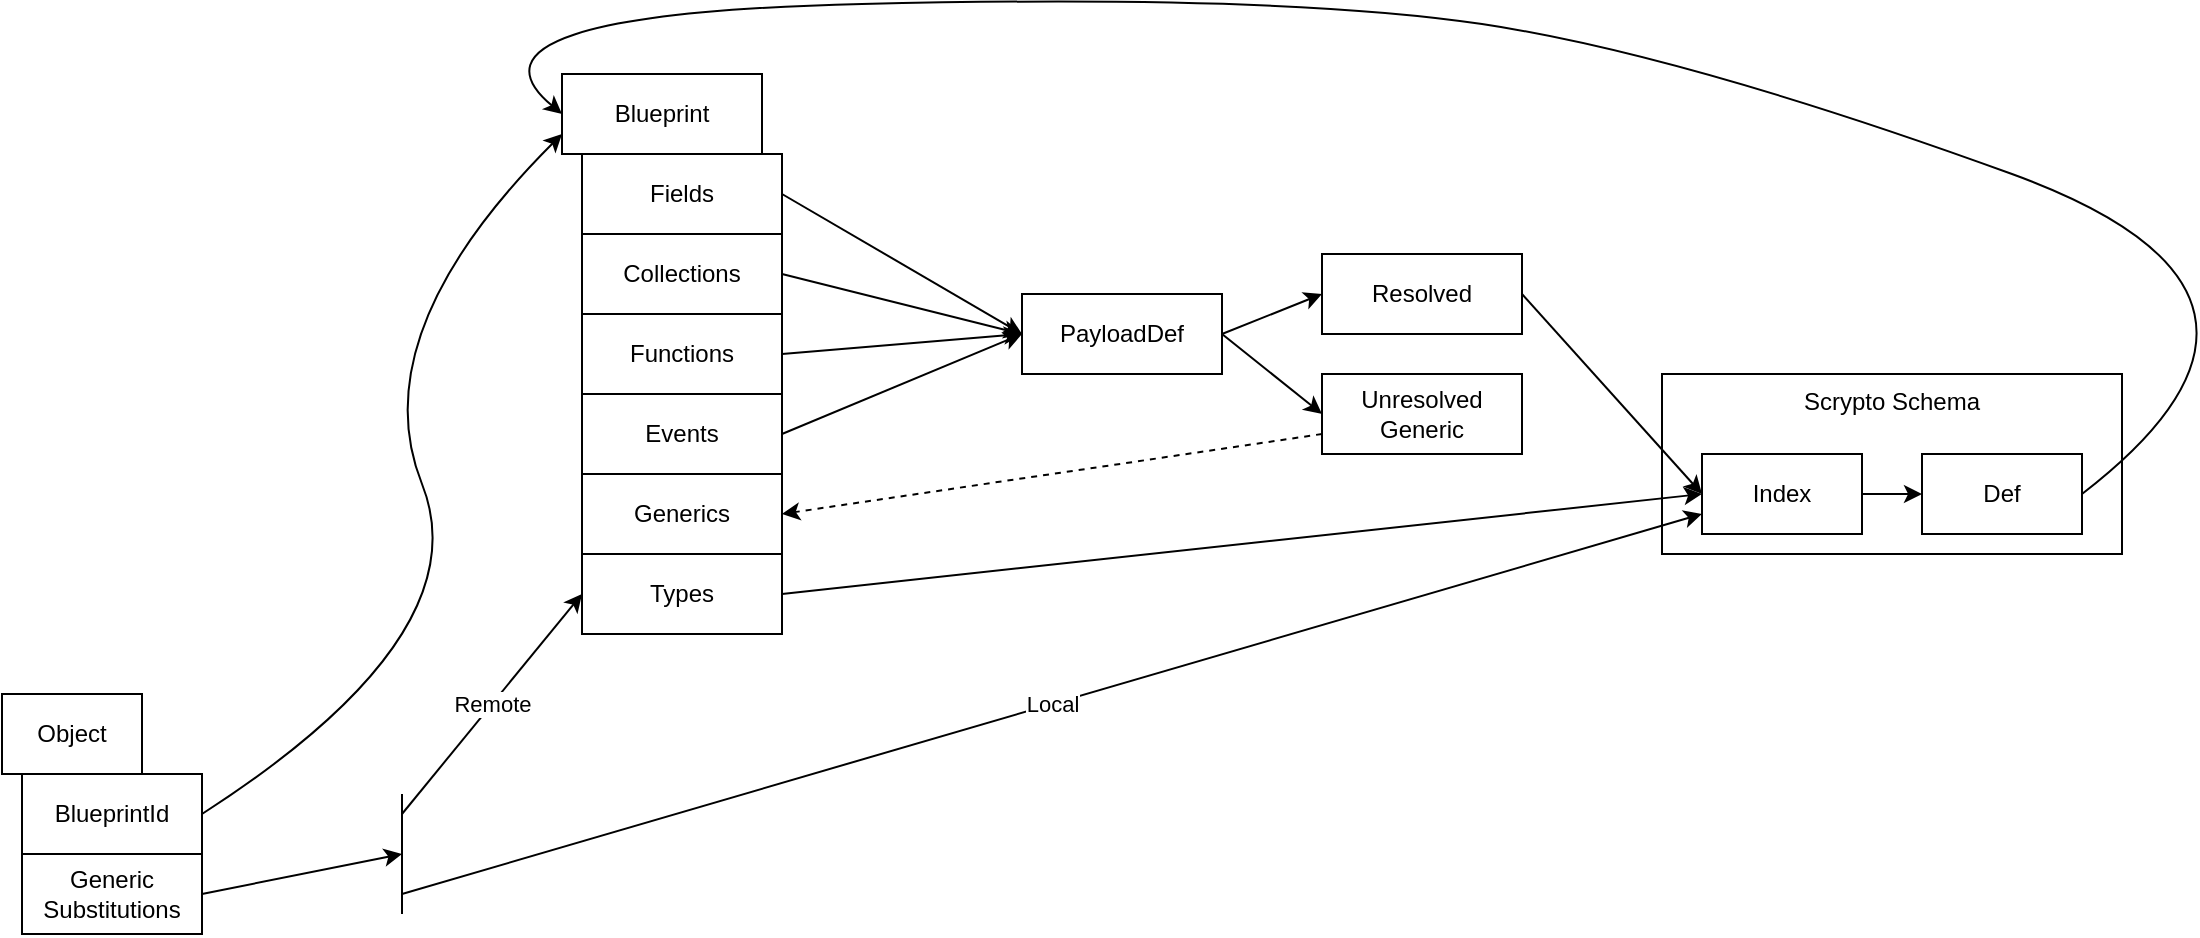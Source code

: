 <mxfile version="24.3.1" type="google">
  <diagram name="Page-1" id="K3zu9Fq5vbU7TkFcwj57">
    <mxGraphModel grid="1" page="1" gridSize="10" guides="1" tooltips="1" connect="1" arrows="1" fold="1" pageScale="1" pageWidth="850" pageHeight="1100" math="0" shadow="0">
      <root>
        <mxCell id="0" />
        <mxCell id="1" parent="0" />
        <mxCell id="r_mEQ7hEMQDZvbqJmg3H-1" value="Fields" style="rounded=0;whiteSpace=wrap;html=1;" vertex="1" parent="1">
          <mxGeometry x="220" y="240" width="100" height="40" as="geometry" />
        </mxCell>
        <mxCell id="r_mEQ7hEMQDZvbqJmg3H-2" value="Collections" style="rounded=0;whiteSpace=wrap;html=1;" vertex="1" parent="1">
          <mxGeometry x="220" y="280" width="100" height="40" as="geometry" />
        </mxCell>
        <mxCell id="r_mEQ7hEMQDZvbqJmg3H-3" value="Functions" style="rounded=0;whiteSpace=wrap;html=1;" vertex="1" parent="1">
          <mxGeometry x="220" y="320" width="100" height="40" as="geometry" />
        </mxCell>
        <mxCell id="r_mEQ7hEMQDZvbqJmg3H-4" value="Events" style="rounded=0;whiteSpace=wrap;html=1;" vertex="1" parent="1">
          <mxGeometry x="220" y="360" width="100" height="40" as="geometry" />
        </mxCell>
        <mxCell id="r_mEQ7hEMQDZvbqJmg3H-5" value="Generics" style="rounded=0;whiteSpace=wrap;html=1;" vertex="1" parent="1">
          <mxGeometry x="220" y="400" width="100" height="40" as="geometry" />
        </mxCell>
        <mxCell id="r_mEQ7hEMQDZvbqJmg3H-6" value="Types" style="rounded=0;whiteSpace=wrap;html=1;" vertex="1" parent="1">
          <mxGeometry x="220" y="440" width="100" height="40" as="geometry" />
        </mxCell>
        <mxCell id="r_mEQ7hEMQDZvbqJmg3H-7" value="PayloadDef" style="rounded=0;whiteSpace=wrap;html=1;" vertex="1" parent="1">
          <mxGeometry x="440" y="310" width="100" height="40" as="geometry" />
        </mxCell>
        <mxCell id="r_mEQ7hEMQDZvbqJmg3H-8" value="" style="endArrow=classic;html=1;rounded=0;exitX=1;exitY=0.5;exitDx=0;exitDy=0;entryX=0;entryY=0.5;entryDx=0;entryDy=0;" edge="1" parent="1" source="r_mEQ7hEMQDZvbqJmg3H-1" target="r_mEQ7hEMQDZvbqJmg3H-7">
          <mxGeometry width="50" height="50" relative="1" as="geometry">
            <mxPoint x="400" y="480" as="sourcePoint" />
            <mxPoint x="450" y="430" as="targetPoint" />
          </mxGeometry>
        </mxCell>
        <mxCell id="r_mEQ7hEMQDZvbqJmg3H-9" value="" style="endArrow=classic;html=1;rounded=0;exitX=1;exitY=0.5;exitDx=0;exitDy=0;entryX=0;entryY=0.5;entryDx=0;entryDy=0;" edge="1" parent="1" source="r_mEQ7hEMQDZvbqJmg3H-2" target="r_mEQ7hEMQDZvbqJmg3H-7">
          <mxGeometry width="50" height="50" relative="1" as="geometry">
            <mxPoint x="330" y="270" as="sourcePoint" />
            <mxPoint x="450" y="370" as="targetPoint" />
          </mxGeometry>
        </mxCell>
        <mxCell id="r_mEQ7hEMQDZvbqJmg3H-10" value="" style="endArrow=classic;html=1;rounded=0;exitX=1;exitY=0.5;exitDx=0;exitDy=0;entryX=0;entryY=0.5;entryDx=0;entryDy=0;" edge="1" parent="1" source="r_mEQ7hEMQDZvbqJmg3H-3" target="r_mEQ7hEMQDZvbqJmg3H-7">
          <mxGeometry width="50" height="50" relative="1" as="geometry">
            <mxPoint x="330" y="310" as="sourcePoint" />
            <mxPoint x="450" y="370" as="targetPoint" />
          </mxGeometry>
        </mxCell>
        <mxCell id="r_mEQ7hEMQDZvbqJmg3H-11" value="" style="endArrow=classic;html=1;rounded=0;exitX=1;exitY=0.5;exitDx=0;exitDy=0;entryX=0;entryY=0.5;entryDx=0;entryDy=0;" edge="1" parent="1" source="r_mEQ7hEMQDZvbqJmg3H-4" target="r_mEQ7hEMQDZvbqJmg3H-7">
          <mxGeometry width="50" height="50" relative="1" as="geometry">
            <mxPoint x="330" y="350" as="sourcePoint" />
            <mxPoint x="450" y="370" as="targetPoint" />
          </mxGeometry>
        </mxCell>
        <mxCell id="r_mEQ7hEMQDZvbqJmg3H-14" value="Scrypto Schema" style="rounded=0;whiteSpace=wrap;html=1;verticalAlign=top;" vertex="1" parent="1">
          <mxGeometry x="760" y="350" width="230" height="90" as="geometry" />
        </mxCell>
        <mxCell id="r_mEQ7hEMQDZvbqJmg3H-15" value="Resolved" style="rounded=0;whiteSpace=wrap;html=1;" vertex="1" parent="1">
          <mxGeometry x="590" y="290" width="100" height="40" as="geometry" />
        </mxCell>
        <mxCell id="r_mEQ7hEMQDZvbqJmg3H-16" value="" style="endArrow=classic;html=1;rounded=0;exitX=1;exitY=0.5;exitDx=0;exitDy=0;entryX=0;entryY=0.5;entryDx=0;entryDy=0;" edge="1" parent="1" source="r_mEQ7hEMQDZvbqJmg3H-7" target="r_mEQ7hEMQDZvbqJmg3H-15">
          <mxGeometry width="50" height="50" relative="1" as="geometry">
            <mxPoint x="330" y="270" as="sourcePoint" />
            <mxPoint x="450" y="370" as="targetPoint" />
          </mxGeometry>
        </mxCell>
        <mxCell id="r_mEQ7hEMQDZvbqJmg3H-17" value="Index" style="rounded=0;whiteSpace=wrap;html=1;" vertex="1" parent="1">
          <mxGeometry x="780" y="390" width="80" height="40" as="geometry" />
        </mxCell>
        <mxCell id="r_mEQ7hEMQDZvbqJmg3H-18" value="Def" style="rounded=0;whiteSpace=wrap;html=1;" vertex="1" parent="1">
          <mxGeometry x="890" y="390" width="80" height="40" as="geometry" />
        </mxCell>
        <mxCell id="r_mEQ7hEMQDZvbqJmg3H-19" value="" style="endArrow=classic;html=1;rounded=0;exitX=1;exitY=0.5;exitDx=0;exitDy=0;entryX=0;entryY=0.5;entryDx=0;entryDy=0;" edge="1" parent="1" source="r_mEQ7hEMQDZvbqJmg3H-17" target="r_mEQ7hEMQDZvbqJmg3H-18">
          <mxGeometry width="50" height="50" relative="1" as="geometry">
            <mxPoint x="550" y="370" as="sourcePoint" />
            <mxPoint x="600" y="340" as="targetPoint" />
          </mxGeometry>
        </mxCell>
        <mxCell id="r_mEQ7hEMQDZvbqJmg3H-20" value="" style="endArrow=classic;html=1;rounded=0;exitX=1;exitY=0.5;exitDx=0;exitDy=0;entryX=0;entryY=0.5;entryDx=0;entryDy=0;" edge="1" parent="1" source="r_mEQ7hEMQDZvbqJmg3H-15" target="r_mEQ7hEMQDZvbqJmg3H-17">
          <mxGeometry width="50" height="50" relative="1" as="geometry">
            <mxPoint x="550" y="370" as="sourcePoint" />
            <mxPoint x="600" y="340" as="targetPoint" />
          </mxGeometry>
        </mxCell>
        <mxCell id="r_mEQ7hEMQDZvbqJmg3H-21" value="" style="curved=1;endArrow=classic;html=1;rounded=0;exitX=1;exitY=0.5;exitDx=0;exitDy=0;entryX=0;entryY=0.5;entryDx=0;entryDy=0;" edge="1" parent="1" source="r_mEQ7hEMQDZvbqJmg3H-18" target="r_mEQ7hEMQDZvbqJmg3H-26">
          <mxGeometry width="50" height="50" relative="1" as="geometry">
            <mxPoint x="400" y="480" as="sourcePoint" />
            <mxPoint x="240" y="90" as="targetPoint" />
            <Array as="points">
              <mxPoint x="1100" y="310" />
              <mxPoint x="770" y="190" />
              <mxPoint x="570" y="160" />
              <mxPoint x="150" y="170" />
            </Array>
          </mxGeometry>
        </mxCell>
        <mxCell id="r_mEQ7hEMQDZvbqJmg3H-22" value="" style="endArrow=classic;html=1;rounded=0;exitX=1;exitY=0.5;exitDx=0;exitDy=0;entryX=0;entryY=0.5;entryDx=0;entryDy=0;" edge="1" parent="1" source="r_mEQ7hEMQDZvbqJmg3H-6" target="r_mEQ7hEMQDZvbqJmg3H-17">
          <mxGeometry width="50" height="50" relative="1" as="geometry">
            <mxPoint x="330" y="390" as="sourcePoint" />
            <mxPoint x="450" y="370" as="targetPoint" />
          </mxGeometry>
        </mxCell>
        <mxCell id="r_mEQ7hEMQDZvbqJmg3H-23" value="Unresolved Generic" style="rounded=0;whiteSpace=wrap;html=1;" vertex="1" parent="1">
          <mxGeometry x="590" y="350" width="100" height="40" as="geometry" />
        </mxCell>
        <mxCell id="r_mEQ7hEMQDZvbqJmg3H-24" value="" style="endArrow=classic;html=1;rounded=0;exitX=1;exitY=0.5;exitDx=0;exitDy=0;entryX=0;entryY=0.5;entryDx=0;entryDy=0;" edge="1" parent="1" source="r_mEQ7hEMQDZvbqJmg3H-7" target="r_mEQ7hEMQDZvbqJmg3H-23">
          <mxGeometry width="50" height="50" relative="1" as="geometry">
            <mxPoint x="550" y="340" as="sourcePoint" />
            <mxPoint x="600" y="320" as="targetPoint" />
          </mxGeometry>
        </mxCell>
        <mxCell id="r_mEQ7hEMQDZvbqJmg3H-25" value="" style="endArrow=classic;html=1;rounded=0;exitX=0;exitY=0.75;exitDx=0;exitDy=0;entryX=1;entryY=0.5;entryDx=0;entryDy=0;dashed=1;" edge="1" parent="1" source="r_mEQ7hEMQDZvbqJmg3H-23" target="r_mEQ7hEMQDZvbqJmg3H-5">
          <mxGeometry width="50" height="50" relative="1" as="geometry">
            <mxPoint x="330" y="470" as="sourcePoint" />
            <mxPoint x="790" y="430" as="targetPoint" />
          </mxGeometry>
        </mxCell>
        <mxCell id="r_mEQ7hEMQDZvbqJmg3H-26" value="Blueprint" style="rounded=0;whiteSpace=wrap;html=1;" vertex="1" parent="1">
          <mxGeometry x="210" y="200" width="100" height="40" as="geometry" />
        </mxCell>
        <mxCell id="r_mEQ7hEMQDZvbqJmg3H-27" value="Object" style="rounded=0;whiteSpace=wrap;html=1;" vertex="1" parent="1">
          <mxGeometry x="-70" y="510" width="70" height="40" as="geometry" />
        </mxCell>
        <mxCell id="r_mEQ7hEMQDZvbqJmg3H-28" value="BlueprintId" style="rounded=0;whiteSpace=wrap;html=1;" vertex="1" parent="1">
          <mxGeometry x="-60" y="550" width="90" height="40" as="geometry" />
        </mxCell>
        <mxCell id="r_mEQ7hEMQDZvbqJmg3H-29" value="" style="curved=1;endArrow=classic;html=1;rounded=0;exitX=1;exitY=0.5;exitDx=0;exitDy=0;entryX=0;entryY=0.75;entryDx=0;entryDy=0;" edge="1" parent="1" source="r_mEQ7hEMQDZvbqJmg3H-28" target="r_mEQ7hEMQDZvbqJmg3H-26">
          <mxGeometry width="50" height="50" relative="1" as="geometry">
            <mxPoint x="400" y="480" as="sourcePoint" />
            <mxPoint x="450" y="430" as="targetPoint" />
            <Array as="points">
              <mxPoint x="170" y="480" />
              <mxPoint x="110" y="330" />
            </Array>
          </mxGeometry>
        </mxCell>
        <mxCell id="r_mEQ7hEMQDZvbqJmg3H-30" value="Generic Substitutions" style="rounded=0;whiteSpace=wrap;html=1;" vertex="1" parent="1">
          <mxGeometry x="-60" y="590" width="90" height="40" as="geometry" />
        </mxCell>
        <mxCell id="r_mEQ7hEMQDZvbqJmg3H-31" value="" style="endArrow=classic;html=1;rounded=0;exitX=1;exitY=0.5;exitDx=0;exitDy=0;" edge="1" parent="1" source="r_mEQ7hEMQDZvbqJmg3H-30">
          <mxGeometry width="50" height="50" relative="1" as="geometry">
            <mxPoint x="400" y="480" as="sourcePoint" />
            <mxPoint x="130" y="590" as="targetPoint" />
          </mxGeometry>
        </mxCell>
        <mxCell id="r_mEQ7hEMQDZvbqJmg3H-32" value="" style="endArrow=none;html=1;rounded=0;" edge="1" parent="1">
          <mxGeometry width="50" height="50" relative="1" as="geometry">
            <mxPoint x="130" y="620" as="sourcePoint" />
            <mxPoint x="130" y="560" as="targetPoint" />
          </mxGeometry>
        </mxCell>
        <mxCell id="r_mEQ7hEMQDZvbqJmg3H-33" value="Remote" style="endArrow=classic;html=1;rounded=0;entryX=0;entryY=0.5;entryDx=0;entryDy=0;" edge="1" parent="1" target="r_mEQ7hEMQDZvbqJmg3H-6">
          <mxGeometry width="50" height="50" relative="1" as="geometry">
            <mxPoint x="130" y="570" as="sourcePoint" />
            <mxPoint x="140" y="600" as="targetPoint" />
          </mxGeometry>
        </mxCell>
        <mxCell id="r_mEQ7hEMQDZvbqJmg3H-34" value="Local" style="endArrow=classic;html=1;rounded=0;entryX=0;entryY=0.75;entryDx=0;entryDy=0;" edge="1" parent="1" target="r_mEQ7hEMQDZvbqJmg3H-17">
          <mxGeometry width="50" height="50" relative="1" as="geometry">
            <mxPoint x="130" y="610" as="sourcePoint" />
            <mxPoint x="140" y="600" as="targetPoint" />
          </mxGeometry>
        </mxCell>
      </root>
    </mxGraphModel>
  </diagram>
</mxfile>
